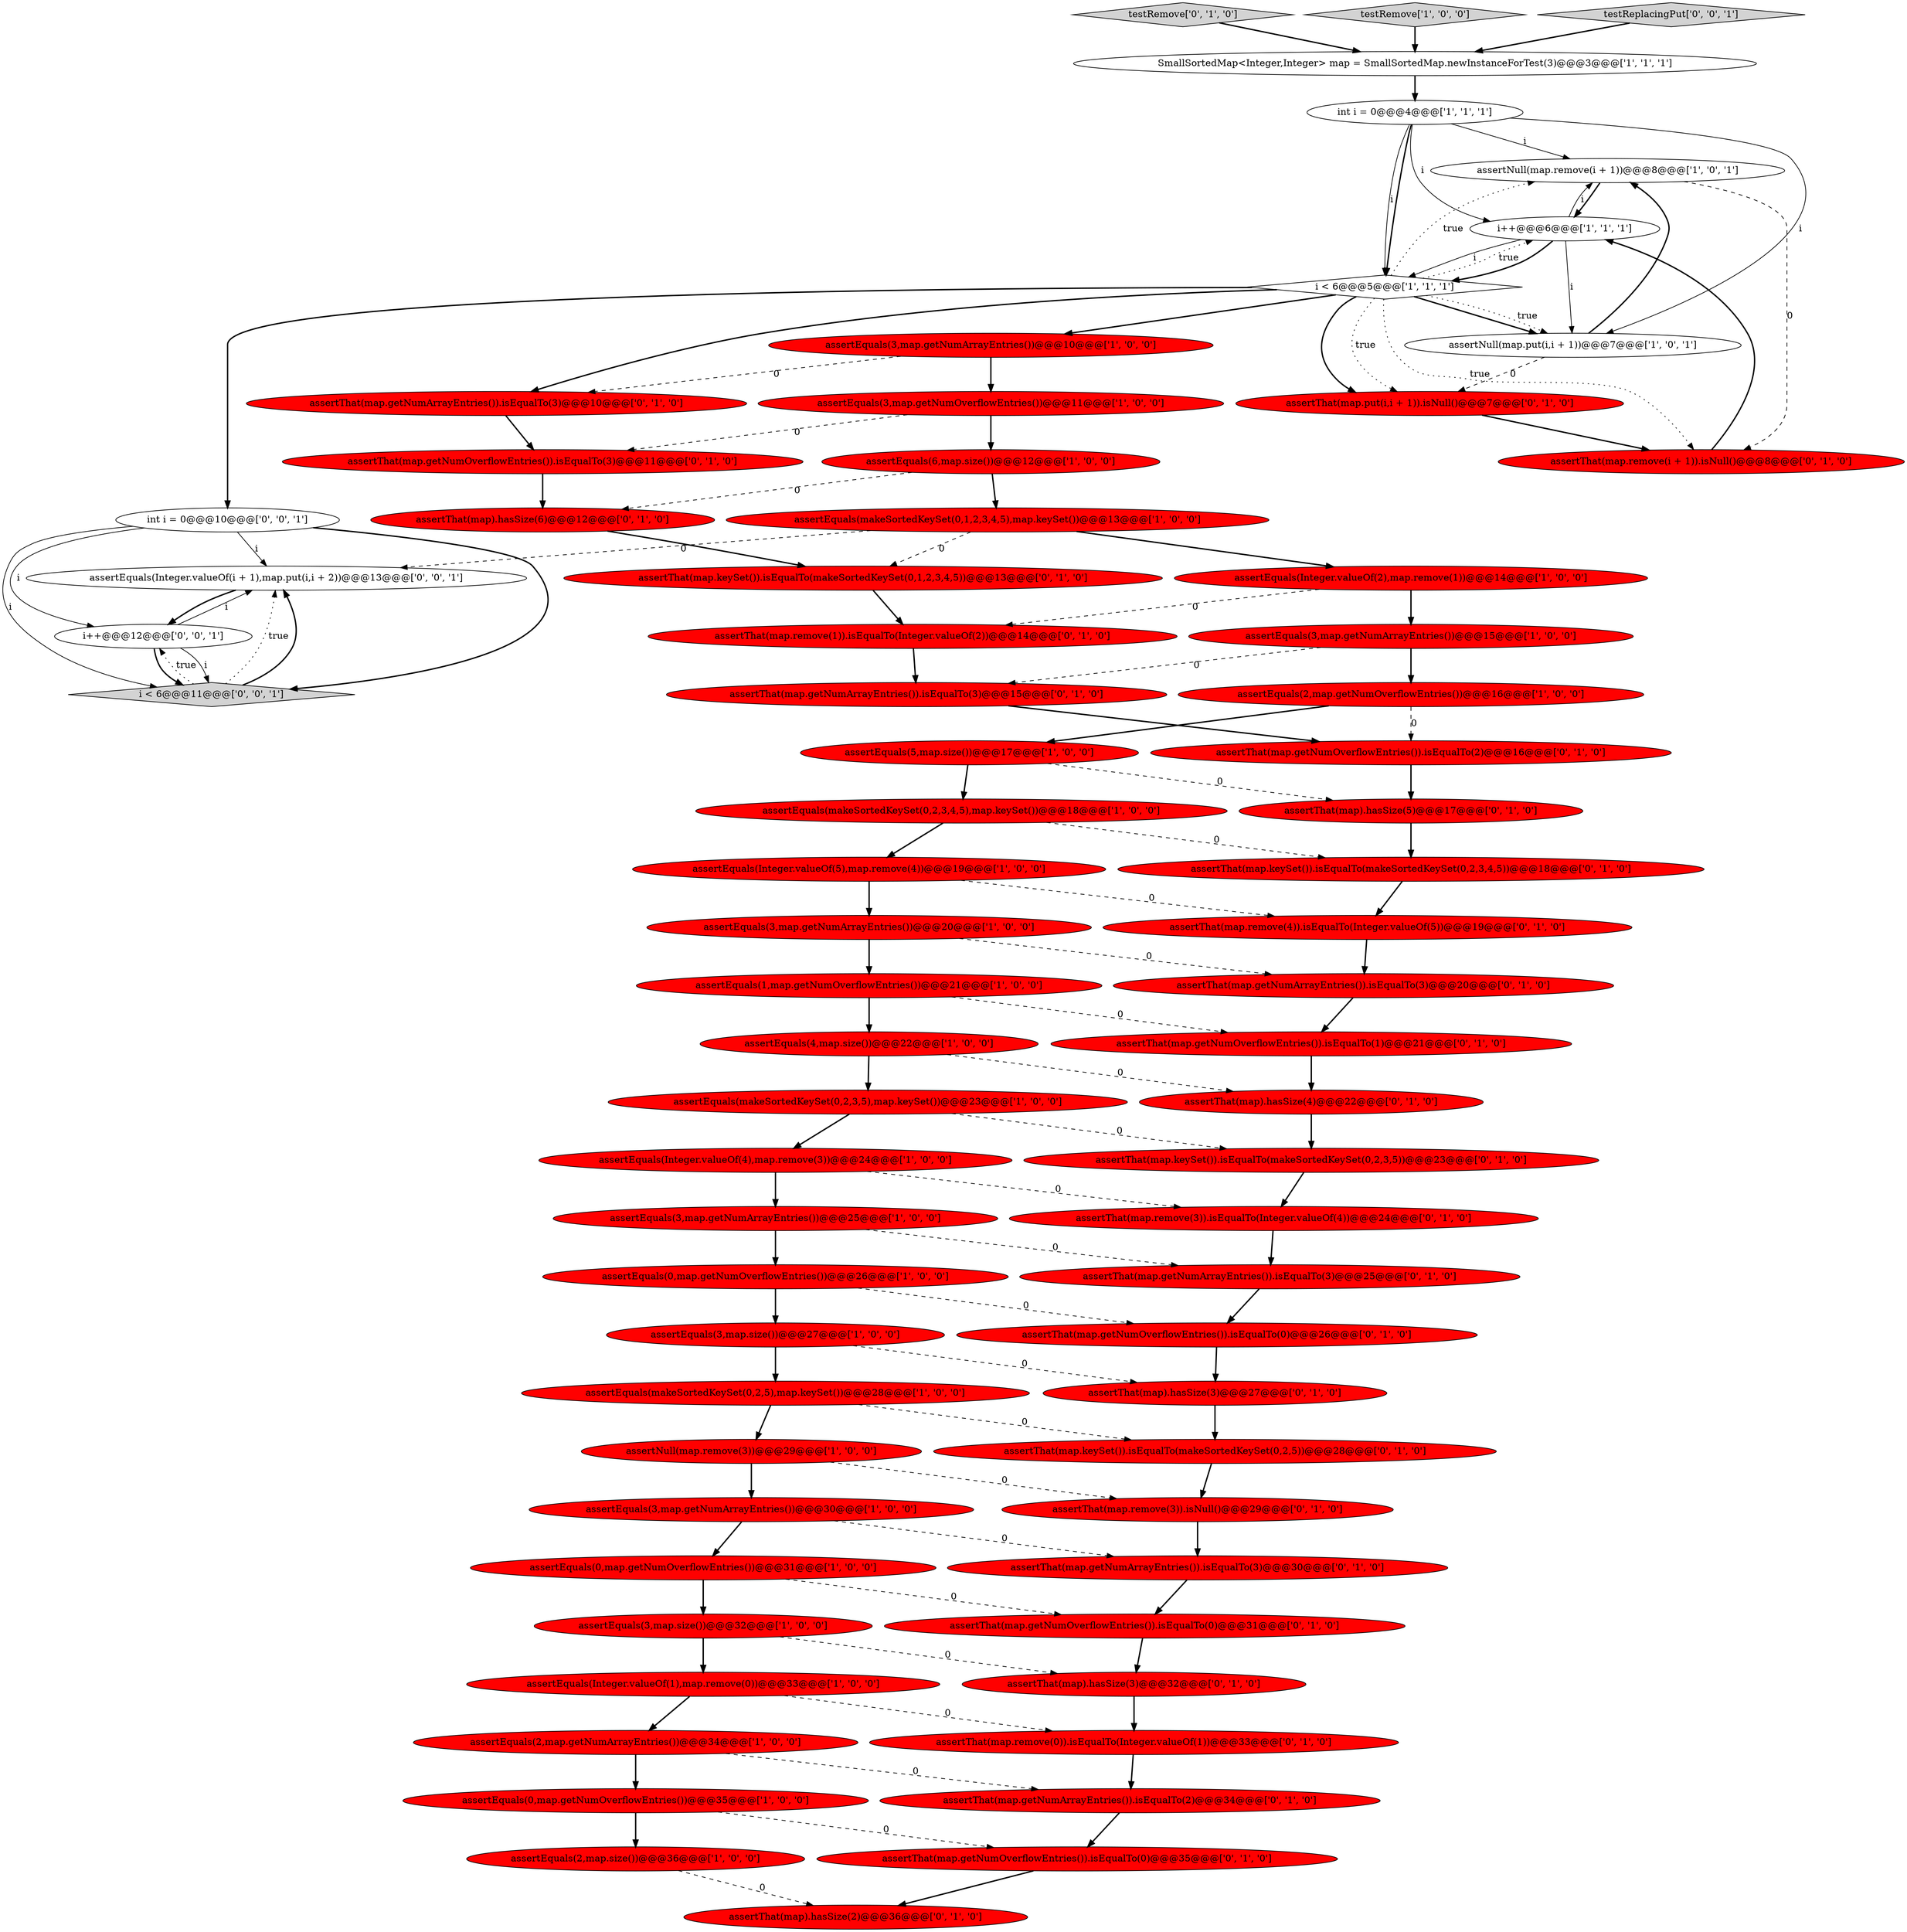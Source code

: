 digraph {
42 [style = filled, label = "testRemove['0', '1', '0']", fillcolor = lightgray, shape = diamond image = "AAA0AAABBB2BBB"];
63 [style = filled, label = "assertThat(map.keySet()).isEqualTo(makeSortedKeySet(0,1,2,3,4,5))@@@13@@@['0', '1', '0']", fillcolor = red, shape = ellipse image = "AAA1AAABBB2BBB"];
64 [style = filled, label = "assertEquals(Integer.valueOf(i + 1),map.put(i,i + 2))@@@13@@@['0', '0', '1']", fillcolor = white, shape = ellipse image = "AAA0AAABBB3BBB"];
45 [style = filled, label = "assertThat(map.getNumArrayEntries()).isEqualTo(3)@@@10@@@['0', '1', '0']", fillcolor = red, shape = ellipse image = "AAA1AAABBB2BBB"];
51 [style = filled, label = "assertThat(map.getNumArrayEntries()).isEqualTo(3)@@@20@@@['0', '1', '0']", fillcolor = red, shape = ellipse image = "AAA1AAABBB2BBB"];
6 [style = filled, label = "assertEquals(3,map.getNumArrayEntries())@@@20@@@['1', '0', '0']", fillcolor = red, shape = ellipse image = "AAA1AAABBB1BBB"];
27 [style = filled, label = "int i = 0@@@4@@@['1', '1', '1']", fillcolor = white, shape = ellipse image = "AAA0AAABBB1BBB"];
39 [style = filled, label = "assertThat(map.getNumOverflowEntries()).isEqualTo(0)@@@26@@@['0', '1', '0']", fillcolor = red, shape = ellipse image = "AAA1AAABBB2BBB"];
49 [style = filled, label = "assertThat(map.getNumArrayEntries()).isEqualTo(2)@@@34@@@['0', '1', '0']", fillcolor = red, shape = ellipse image = "AAA1AAABBB2BBB"];
15 [style = filled, label = "assertNull(map.remove(3))@@@29@@@['1', '0', '0']", fillcolor = red, shape = ellipse image = "AAA1AAABBB1BBB"];
53 [style = filled, label = "assertThat(map).hasSize(2)@@@36@@@['0', '1', '0']", fillcolor = red, shape = ellipse image = "AAA1AAABBB2BBB"];
2 [style = filled, label = "assertEquals(Integer.valueOf(5),map.remove(4))@@@19@@@['1', '0', '0']", fillcolor = red, shape = ellipse image = "AAA1AAABBB1BBB"];
30 [style = filled, label = "assertEquals(2,map.size())@@@36@@@['1', '0', '0']", fillcolor = red, shape = ellipse image = "AAA1AAABBB1BBB"];
68 [style = filled, label = "int i = 0@@@10@@@['0', '0', '1']", fillcolor = white, shape = ellipse image = "AAA0AAABBB3BBB"];
56 [style = filled, label = "assertThat(map.getNumArrayEntries()).isEqualTo(3)@@@30@@@['0', '1', '0']", fillcolor = red, shape = ellipse image = "AAA1AAABBB2BBB"];
52 [style = filled, label = "assertThat(map.getNumArrayEntries()).isEqualTo(3)@@@15@@@['0', '1', '0']", fillcolor = red, shape = ellipse image = "AAA1AAABBB2BBB"];
7 [style = filled, label = "assertEquals(makeSortedKeySet(0,2,3,4,5),map.keySet())@@@18@@@['1', '0', '0']", fillcolor = red, shape = ellipse image = "AAA1AAABBB1BBB"];
46 [style = filled, label = "assertThat(map.keySet()).isEqualTo(makeSortedKeySet(0,2,3,5))@@@23@@@['0', '1', '0']", fillcolor = red, shape = ellipse image = "AAA1AAABBB2BBB"];
8 [style = filled, label = "assertNull(map.remove(i + 1))@@@8@@@['1', '0', '1']", fillcolor = white, shape = ellipse image = "AAA0AAABBB1BBB"];
9 [style = filled, label = "assertEquals(0,map.getNumOverflowEntries())@@@35@@@['1', '0', '0']", fillcolor = red, shape = ellipse image = "AAA1AAABBB1BBB"];
48 [style = filled, label = "assertThat(map).hasSize(5)@@@17@@@['0', '1', '0']", fillcolor = red, shape = ellipse image = "AAA1AAABBB2BBB"];
62 [style = filled, label = "assertThat(map.getNumOverflowEntries()).isEqualTo(0)@@@31@@@['0', '1', '0']", fillcolor = red, shape = ellipse image = "AAA1AAABBB2BBB"];
36 [style = filled, label = "assertThat(map.remove(0)).isEqualTo(Integer.valueOf(1))@@@33@@@['0', '1', '0']", fillcolor = red, shape = ellipse image = "AAA1AAABBB2BBB"];
54 [style = filled, label = "assertThat(map.getNumArrayEntries()).isEqualTo(3)@@@25@@@['0', '1', '0']", fillcolor = red, shape = ellipse image = "AAA1AAABBB2BBB"];
33 [style = filled, label = "testRemove['1', '0', '0']", fillcolor = lightgray, shape = diamond image = "AAA0AAABBB1BBB"];
35 [style = filled, label = "assertThat(map.remove(4)).isEqualTo(Integer.valueOf(5))@@@19@@@['0', '1', '0']", fillcolor = red, shape = ellipse image = "AAA1AAABBB2BBB"];
10 [style = filled, label = "assertNull(map.put(i,i + 1))@@@7@@@['1', '0', '1']", fillcolor = white, shape = ellipse image = "AAA0AAABBB1BBB"];
59 [style = filled, label = "assertThat(map.getNumOverflowEntries()).isEqualTo(1)@@@21@@@['0', '1', '0']", fillcolor = red, shape = ellipse image = "AAA1AAABBB2BBB"];
1 [style = filled, label = "assertEquals(6,map.size())@@@12@@@['1', '0', '0']", fillcolor = red, shape = ellipse image = "AAA1AAABBB1BBB"];
40 [style = filled, label = "assertThat(map.remove(1)).isEqualTo(Integer.valueOf(2))@@@14@@@['0', '1', '0']", fillcolor = red, shape = ellipse image = "AAA1AAABBB2BBB"];
22 [style = filled, label = "assertEquals(4,map.size())@@@22@@@['1', '0', '0']", fillcolor = red, shape = ellipse image = "AAA1AAABBB1BBB"];
25 [style = filled, label = "i < 6@@@5@@@['1', '1', '1']", fillcolor = white, shape = diamond image = "AAA0AAABBB1BBB"];
12 [style = filled, label = "i++@@@6@@@['1', '1', '1']", fillcolor = white, shape = ellipse image = "AAA0AAABBB1BBB"];
44 [style = filled, label = "assertThat(map.put(i,i + 1)).isNull()@@@7@@@['0', '1', '0']", fillcolor = red, shape = ellipse image = "AAA1AAABBB2BBB"];
4 [style = filled, label = "assertEquals(makeSortedKeySet(0,2,3,5),map.keySet())@@@23@@@['1', '0', '0']", fillcolor = red, shape = ellipse image = "AAA1AAABBB1BBB"];
47 [style = filled, label = "assertThat(map.remove(3)).isEqualTo(Integer.valueOf(4))@@@24@@@['0', '1', '0']", fillcolor = red, shape = ellipse image = "AAA1AAABBB2BBB"];
65 [style = filled, label = "testReplacingPut['0', '0', '1']", fillcolor = lightgray, shape = diamond image = "AAA0AAABBB3BBB"];
37 [style = filled, label = "assertThat(map.getNumOverflowEntries()).isEqualTo(3)@@@11@@@['0', '1', '0']", fillcolor = red, shape = ellipse image = "AAA1AAABBB2BBB"];
31 [style = filled, label = "assertEquals(3,map.getNumArrayEntries())@@@25@@@['1', '0', '0']", fillcolor = red, shape = ellipse image = "AAA1AAABBB1BBB"];
43 [style = filled, label = "assertThat(map.getNumOverflowEntries()).isEqualTo(2)@@@16@@@['0', '1', '0']", fillcolor = red, shape = ellipse image = "AAA1AAABBB2BBB"];
16 [style = filled, label = "assertEquals(2,map.getNumArrayEntries())@@@34@@@['1', '0', '0']", fillcolor = red, shape = ellipse image = "AAA1AAABBB1BBB"];
61 [style = filled, label = "assertThat(map).hasSize(3)@@@32@@@['0', '1', '0']", fillcolor = red, shape = ellipse image = "AAA1AAABBB2BBB"];
5 [style = filled, label = "assertEquals(3,map.getNumArrayEntries())@@@10@@@['1', '0', '0']", fillcolor = red, shape = ellipse image = "AAA1AAABBB1BBB"];
17 [style = filled, label = "assertEquals(0,map.getNumOverflowEntries())@@@31@@@['1', '0', '0']", fillcolor = red, shape = ellipse image = "AAA1AAABBB1BBB"];
21 [style = filled, label = "assertEquals(1,map.getNumOverflowEntries())@@@21@@@['1', '0', '0']", fillcolor = red, shape = ellipse image = "AAA1AAABBB1BBB"];
26 [style = filled, label = "assertEquals(3,map.size())@@@27@@@['1', '0', '0']", fillcolor = red, shape = ellipse image = "AAA1AAABBB1BBB"];
28 [style = filled, label = "assertEquals(Integer.valueOf(2),map.remove(1))@@@14@@@['1', '0', '0']", fillcolor = red, shape = ellipse image = "AAA1AAABBB1BBB"];
58 [style = filled, label = "assertThat(map).hasSize(6)@@@12@@@['0', '1', '0']", fillcolor = red, shape = ellipse image = "AAA1AAABBB2BBB"];
13 [style = filled, label = "assertEquals(Integer.valueOf(4),map.remove(3))@@@24@@@['1', '0', '0']", fillcolor = red, shape = ellipse image = "AAA1AAABBB1BBB"];
66 [style = filled, label = "i < 6@@@11@@@['0', '0', '1']", fillcolor = lightgray, shape = diamond image = "AAA0AAABBB3BBB"];
67 [style = filled, label = "i++@@@12@@@['0', '0', '1']", fillcolor = white, shape = ellipse image = "AAA0AAABBB3BBB"];
14 [style = filled, label = "assertEquals(makeSortedKeySet(0,2,5),map.keySet())@@@28@@@['1', '0', '0']", fillcolor = red, shape = ellipse image = "AAA1AAABBB1BBB"];
50 [style = filled, label = "assertThat(map.keySet()).isEqualTo(makeSortedKeySet(0,2,3,4,5))@@@18@@@['0', '1', '0']", fillcolor = red, shape = ellipse image = "AAA1AAABBB2BBB"];
34 [style = filled, label = "assertThat(map.getNumOverflowEntries()).isEqualTo(0)@@@35@@@['0', '1', '0']", fillcolor = red, shape = ellipse image = "AAA1AAABBB2BBB"];
19 [style = filled, label = "assertEquals(3,map.getNumArrayEntries())@@@15@@@['1', '0', '0']", fillcolor = red, shape = ellipse image = "AAA1AAABBB1BBB"];
57 [style = filled, label = "assertThat(map.keySet()).isEqualTo(makeSortedKeySet(0,2,5))@@@28@@@['0', '1', '0']", fillcolor = red, shape = ellipse image = "AAA1AAABBB2BBB"];
38 [style = filled, label = "assertThat(map.remove(i + 1)).isNull()@@@8@@@['0', '1', '0']", fillcolor = red, shape = ellipse image = "AAA1AAABBB2BBB"];
29 [style = filled, label = "assertEquals(5,map.size())@@@17@@@['1', '0', '0']", fillcolor = red, shape = ellipse image = "AAA1AAABBB1BBB"];
3 [style = filled, label = "assertEquals(makeSortedKeySet(0,1,2,3,4,5),map.keySet())@@@13@@@['1', '0', '0']", fillcolor = red, shape = ellipse image = "AAA1AAABBB1BBB"];
18 [style = filled, label = "assertEquals(Integer.valueOf(1),map.remove(0))@@@33@@@['1', '0', '0']", fillcolor = red, shape = ellipse image = "AAA1AAABBB1BBB"];
55 [style = filled, label = "assertThat(map.remove(3)).isNull()@@@29@@@['0', '1', '0']", fillcolor = red, shape = ellipse image = "AAA1AAABBB2BBB"];
24 [style = filled, label = "assertEquals(3,map.size())@@@32@@@['1', '0', '0']", fillcolor = red, shape = ellipse image = "AAA1AAABBB1BBB"];
60 [style = filled, label = "assertThat(map).hasSize(3)@@@27@@@['0', '1', '0']", fillcolor = red, shape = ellipse image = "AAA1AAABBB2BBB"];
0 [style = filled, label = "assertEquals(2,map.getNumOverflowEntries())@@@16@@@['1', '0', '0']", fillcolor = red, shape = ellipse image = "AAA1AAABBB1BBB"];
32 [style = filled, label = "SmallSortedMap<Integer,Integer> map = SmallSortedMap.newInstanceForTest(3)@@@3@@@['1', '1', '1']", fillcolor = white, shape = ellipse image = "AAA0AAABBB1BBB"];
11 [style = filled, label = "assertEquals(3,map.getNumArrayEntries())@@@30@@@['1', '0', '0']", fillcolor = red, shape = ellipse image = "AAA1AAABBB1BBB"];
20 [style = filled, label = "assertEquals(3,map.getNumOverflowEntries())@@@11@@@['1', '0', '0']", fillcolor = red, shape = ellipse image = "AAA1AAABBB1BBB"];
23 [style = filled, label = "assertEquals(0,map.getNumOverflowEntries())@@@26@@@['1', '0', '0']", fillcolor = red, shape = ellipse image = "AAA1AAABBB1BBB"];
41 [style = filled, label = "assertThat(map).hasSize(4)@@@22@@@['0', '1', '0']", fillcolor = red, shape = ellipse image = "AAA1AAABBB2BBB"];
5->20 [style = bold, label=""];
25->45 [style = bold, label=""];
2->6 [style = bold, label=""];
12->8 [style = solid, label="i"];
62->61 [style = bold, label=""];
68->66 [style = bold, label=""];
68->64 [style = solid, label="i"];
38->12 [style = bold, label=""];
12->25 [style = solid, label="i"];
6->51 [style = dashed, label="0"];
21->59 [style = dashed, label="0"];
20->37 [style = dashed, label="0"];
25->44 [style = bold, label=""];
22->4 [style = bold, label=""];
26->60 [style = dashed, label="0"];
39->60 [style = bold, label=""];
3->64 [style = dashed, label="0"];
68->66 [style = solid, label="i"];
15->11 [style = bold, label=""];
10->8 [style = bold, label=""];
17->62 [style = dashed, label="0"];
66->64 [style = dotted, label="true"];
66->64 [style = bold, label=""];
23->39 [style = dashed, label="0"];
25->10 [style = bold, label=""];
13->31 [style = bold, label=""];
27->25 [style = bold, label=""];
16->9 [style = bold, label=""];
25->44 [style = dotted, label="true"];
22->41 [style = dashed, label="0"];
34->53 [style = bold, label=""];
1->58 [style = dashed, label="0"];
40->52 [style = bold, label=""];
37->58 [style = bold, label=""];
57->55 [style = bold, label=""];
26->14 [style = bold, label=""];
48->50 [style = bold, label=""];
56->62 [style = bold, label=""];
25->12 [style = dotted, label="true"];
19->52 [style = dashed, label="0"];
0->29 [style = bold, label=""];
24->61 [style = dashed, label="0"];
24->18 [style = bold, label=""];
25->38 [style = dotted, label="true"];
44->38 [style = bold, label=""];
9->34 [style = dashed, label="0"];
58->63 [style = bold, label=""];
60->57 [style = bold, label=""];
47->54 [style = bold, label=""];
63->40 [style = bold, label=""];
21->22 [style = bold, label=""];
36->49 [style = bold, label=""];
7->2 [style = bold, label=""];
8->38 [style = dashed, label="0"];
5->45 [style = dashed, label="0"];
28->19 [style = bold, label=""];
42->32 [style = bold, label=""];
11->17 [style = bold, label=""];
41->46 [style = bold, label=""];
14->15 [style = bold, label=""];
25->10 [style = dotted, label="true"];
35->51 [style = bold, label=""];
25->8 [style = dotted, label="true"];
67->66 [style = bold, label=""];
2->35 [style = dashed, label="0"];
6->21 [style = bold, label=""];
28->40 [style = dashed, label="0"];
66->67 [style = dotted, label="true"];
4->13 [style = bold, label=""];
1->3 [style = bold, label=""];
32->27 [style = bold, label=""];
0->43 [style = dashed, label="0"];
4->46 [style = dashed, label="0"];
20->1 [style = bold, label=""];
19->0 [style = bold, label=""];
61->36 [style = bold, label=""];
27->8 [style = solid, label="i"];
29->48 [style = dashed, label="0"];
54->39 [style = bold, label=""];
52->43 [style = bold, label=""];
3->28 [style = bold, label=""];
18->36 [style = dashed, label="0"];
25->68 [style = bold, label=""];
67->66 [style = solid, label="i"];
25->5 [style = bold, label=""];
33->32 [style = bold, label=""];
64->67 [style = bold, label=""];
68->67 [style = solid, label="i"];
50->35 [style = bold, label=""];
67->64 [style = solid, label="i"];
27->25 [style = solid, label="i"];
8->12 [style = bold, label=""];
18->16 [style = bold, label=""];
31->23 [style = bold, label=""];
11->56 [style = dashed, label="0"];
27->10 [style = solid, label="i"];
43->48 [style = bold, label=""];
23->26 [style = bold, label=""];
31->54 [style = dashed, label="0"];
10->44 [style = dashed, label="0"];
12->10 [style = solid, label="i"];
9->30 [style = bold, label=""];
14->57 [style = dashed, label="0"];
49->34 [style = bold, label=""];
46->47 [style = bold, label=""];
30->53 [style = dashed, label="0"];
55->56 [style = bold, label=""];
3->63 [style = dashed, label="0"];
51->59 [style = bold, label=""];
15->55 [style = dashed, label="0"];
17->24 [style = bold, label=""];
12->25 [style = bold, label=""];
16->49 [style = dashed, label="0"];
29->7 [style = bold, label=""];
13->47 [style = dashed, label="0"];
45->37 [style = bold, label=""];
7->50 [style = dashed, label="0"];
59->41 [style = bold, label=""];
65->32 [style = bold, label=""];
27->12 [style = solid, label="i"];
}
